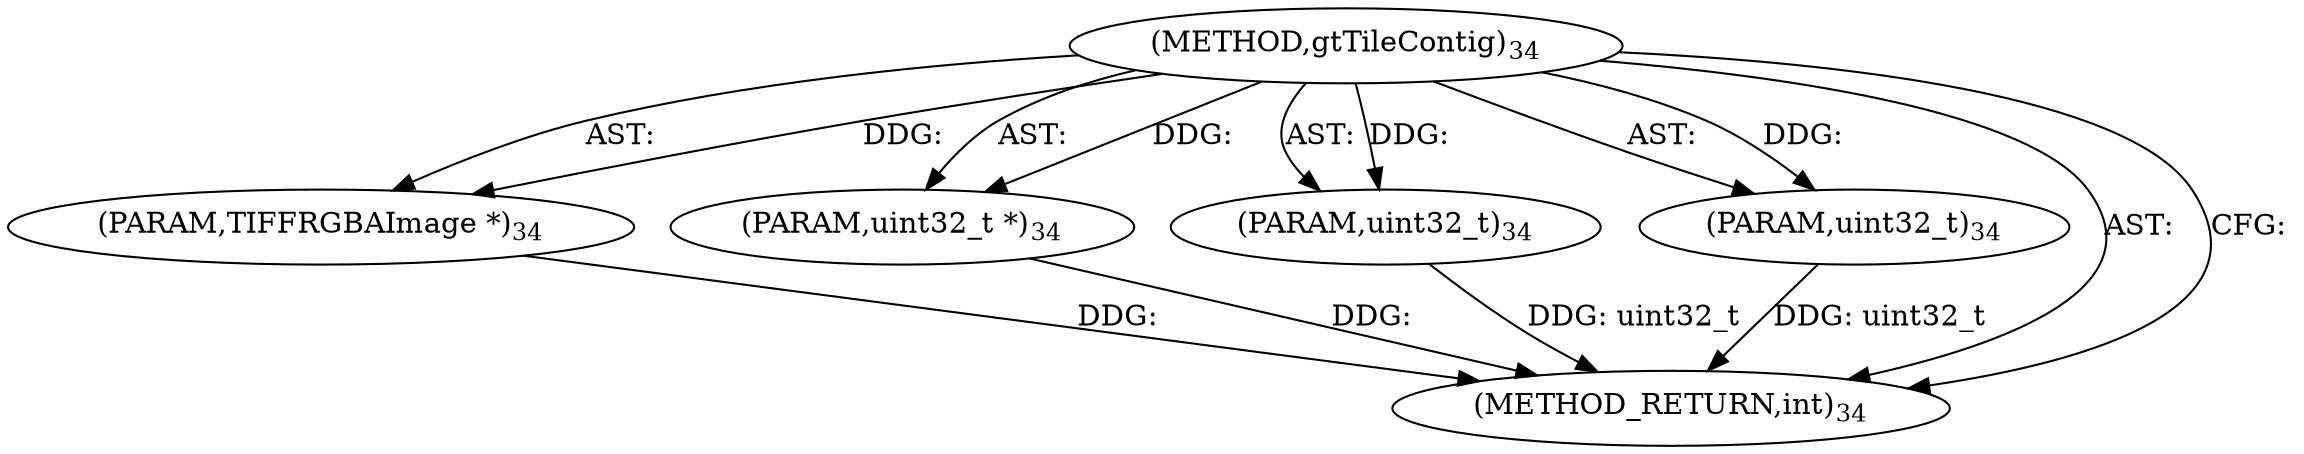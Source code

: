 digraph "gtTileContig" {  
"45536" [label = <(METHOD,gtTileContig)<SUB>34</SUB>> ]
"45537" [label = <(PARAM,TIFFRGBAImage *)<SUB>34</SUB>> ]
"45538" [label = <(PARAM,uint32_t *)<SUB>34</SUB>> ]
"45539" [label = <(PARAM,uint32_t)<SUB>34</SUB>> ]
"45540" [label = <(PARAM,uint32_t)<SUB>34</SUB>> ]
"45541" [label = <(METHOD_RETURN,int)<SUB>34</SUB>> ]
  "45536" -> "45537"  [ label = "AST: "] 
  "45536" -> "45538"  [ label = "AST: "] 
  "45536" -> "45539"  [ label = "AST: "] 
  "45536" -> "45540"  [ label = "AST: "] 
  "45536" -> "45541"  [ label = "AST: "] 
  "45536" -> "45541"  [ label = "CFG: "] 
  "45537" -> "45541"  [ label = "DDG: "] 
  "45538" -> "45541"  [ label = "DDG: "] 
  "45539" -> "45541"  [ label = "DDG: uint32_t"] 
  "45540" -> "45541"  [ label = "DDG: uint32_t"] 
  "45536" -> "45537"  [ label = "DDG: "] 
  "45536" -> "45538"  [ label = "DDG: "] 
  "45536" -> "45539"  [ label = "DDG: "] 
  "45536" -> "45540"  [ label = "DDG: "] 
}
